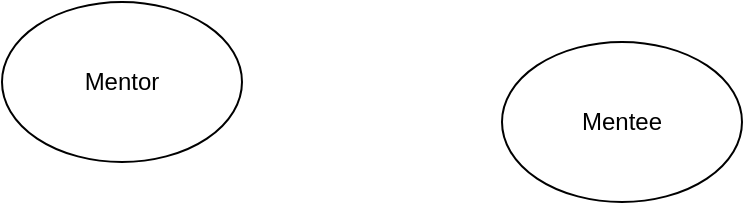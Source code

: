 <mxfile>
    <diagram id="X-WBJx_Xs6kYIEa8Dv_k" name="Domain Model">
        <mxGraphModel dx="891" dy="425" grid="1" gridSize="10" guides="1" tooltips="1" connect="1" arrows="1" fold="1" page="1" pageScale="1" pageWidth="850" pageHeight="1100" math="0" shadow="0">
            <root>
                <mxCell id="0"/>
                <mxCell id="1" parent="0"/>
                <mxCell id="DjLF8lStdRpm8chsS5JS-2" value="Mentor" style="ellipse;whiteSpace=wrap;html=1;" parent="1" vertex="1">
                    <mxGeometry x="40" y="180" width="120" height="80" as="geometry"/>
                </mxCell>
                <mxCell id="DjLF8lStdRpm8chsS5JS-3" value="Mentee" style="ellipse;whiteSpace=wrap;html=1;" parent="1" vertex="1">
                    <mxGeometry x="290" y="200" width="120" height="80" as="geometry"/>
                </mxCell>
            </root>
        </mxGraphModel>
    </diagram>
    <diagram id="p576Q6-eymrzqFJpBc2p" name="Solution Architecture">
        <mxGraphModel dx="1485" dy="708" grid="1" gridSize="10" guides="1" tooltips="1" connect="1" arrows="1" fold="1" page="1" pageScale="1" pageWidth="850" pageHeight="1100" math="0" shadow="0">
            <root>
                <mxCell id="CXf4QesW4-jmHsShdtY_-0"/>
                <mxCell id="CXf4QesW4-jmHsShdtY_-1" parent="CXf4QesW4-jmHsShdtY_-0"/>
                <mxCell id="HSHWNGzY3nnDajGOOZiB-0" value="" style="aspect=fixed;html=1;points=[];align=center;image;fontSize=12;image=img/lib/azure2/compute/Function_Apps.svg;" vertex="1" parent="CXf4QesW4-jmHsShdtY_-1">
                    <mxGeometry x="240" y="150" width="68" height="60" as="geometry"/>
                </mxCell>
            </root>
        </mxGraphModel>
    </diagram>
    <diagram id="ir8c-DlZ6llXdp240Ja5" name="Event Model">
        <mxGraphModel dx="1782" dy="850" grid="1" gridSize="10" guides="1" tooltips="1" connect="1" arrows="1" fold="1" page="1" pageScale="1" pageWidth="850" pageHeight="1100" math="0" shadow="0">
            <root>
                <mxCell id="B10wJtRPMMjHwSIE0qdp-0"/>
                <mxCell id="B10wJtRPMMjHwSIE0qdp-1" parent="B10wJtRPMMjHwSIE0qdp-0"/>
                <mxCell id="E0BSTJJ1UfeSkK3kD-z5-3" value="Mentor" style="shape=umlActor;verticalLabelPosition=bottom;verticalAlign=top;html=1;outlineConnect=0;" vertex="1" parent="B10wJtRPMMjHwSIE0qdp-1">
                    <mxGeometry x="70" y="20" width="30" height="60" as="geometry"/>
                </mxCell>
                <mxCell id="E0BSTJJ1UfeSkK3kD-z5-7" value="" style="edgeStyle=orthogonalEdgeStyle;rounded=0;orthogonalLoop=1;jettySize=auto;html=1;" edge="1" parent="B10wJtRPMMjHwSIE0qdp-1" source="E0BSTJJ1UfeSkK3kD-z5-4" target="E0BSTJJ1UfeSkK3kD-z5-6">
                    <mxGeometry relative="1" as="geometry"/>
                </mxCell>
                <mxCell id="E0BSTJJ1UfeSkK3kD-z5-4" value="CreateMentor" style="whiteSpace=wrap;html=1;verticalAlign=top;" vertex="1" parent="B10wJtRPMMjHwSIE0qdp-1">
                    <mxGeometry x="25" y="260" width="120" height="60" as="geometry"/>
                </mxCell>
                <mxCell id="E0BSTJJ1UfeSkK3kD-z5-9" value="" style="edgeStyle=orthogonalEdgeStyle;rounded=0;orthogonalLoop=1;jettySize=auto;html=1;entryX=0;entryY=0.5;entryDx=0;entryDy=0;" edge="1" parent="B10wJtRPMMjHwSIE0qdp-1" source="E0BSTJJ1UfeSkK3kD-z5-6" target="E0BSTJJ1UfeSkK3kD-z5-8">
                    <mxGeometry relative="1" as="geometry"/>
                </mxCell>
                <mxCell id="E0BSTJJ1UfeSkK3kD-z5-15" value="" style="edgeStyle=orthogonalEdgeStyle;rounded=0;orthogonalLoop=1;jettySize=auto;html=1;" edge="1" parent="B10wJtRPMMjHwSIE0qdp-1" source="E0BSTJJ1UfeSkK3kD-z5-6" target="E0BSTJJ1UfeSkK3kD-z5-14">
                    <mxGeometry relative="1" as="geometry"/>
                </mxCell>
                <mxCell id="E0BSTJJ1UfeSkK3kD-z5-6" value="MentorCreated" style="shape=document;whiteSpace=wrap;html=1;boundedLbl=1;verticalAlign=top;" vertex="1" parent="B10wJtRPMMjHwSIE0qdp-1">
                    <mxGeometry x="25" y="390" width="120" height="80" as="geometry"/>
                </mxCell>
                <mxCell id="E0BSTJJ1UfeSkK3kD-z5-11" value="" style="edgeStyle=orthogonalEdgeStyle;rounded=0;orthogonalLoop=1;jettySize=auto;html=1;" edge="1" parent="B10wJtRPMMjHwSIE0qdp-1" source="E0BSTJJ1UfeSkK3kD-z5-8" target="E0BSTJJ1UfeSkK3kD-z5-10">
                    <mxGeometry relative="1" as="geometry"/>
                </mxCell>
                <mxCell id="E0BSTJJ1UfeSkK3kD-z5-18" value="" style="edgeStyle=orthogonalEdgeStyle;rounded=0;orthogonalLoop=1;jettySize=auto;html=1;" edge="1" parent="B10wJtRPMMjHwSIE0qdp-1" source="E0BSTJJ1UfeSkK3kD-z5-8" target="E0BSTJJ1UfeSkK3kD-z5-17">
                    <mxGeometry relative="1" as="geometry"/>
                </mxCell>
                <mxCell id="E0BSTJJ1UfeSkK3kD-z5-8" value="AssignSkills" style="whiteSpace=wrap;html=1;verticalAlign=top;" vertex="1" parent="B10wJtRPMMjHwSIE0qdp-1">
                    <mxGeometry x="270" y="260" width="120" height="60" as="geometry"/>
                </mxCell>
                <mxCell id="E0BSTJJ1UfeSkK3kD-z5-10" value="SkillsAssigned" style="shape=document;whiteSpace=wrap;html=1;boundedLbl=1;verticalAlign=top;" vertex="1" parent="B10wJtRPMMjHwSIE0qdp-1">
                    <mxGeometry x="430" y="390" width="120" height="80" as="geometry"/>
                </mxCell>
                <mxCell id="E0BSTJJ1UfeSkK3kD-z5-14" value="Mentor" style="shape=cylinder;whiteSpace=wrap;html=1;boundedLbl=1;backgroundOutline=1;verticalAlign=top;" vertex="1" parent="B10wJtRPMMjHwSIE0qdp-1">
                    <mxGeometry x="55" y="550" width="60" height="80" as="geometry"/>
                </mxCell>
                <mxCell id="E0BSTJJ1UfeSkK3kD-z5-17" value="MentorSkill" style="shape=cylinder;whiteSpace=wrap;html=1;boundedLbl=1;backgroundOutline=1;verticalAlign=top;" vertex="1" parent="B10wJtRPMMjHwSIE0qdp-1">
                    <mxGeometry x="300" y="550" width="60" height="80" as="geometry"/>
                </mxCell>
                <mxCell id="E0BSTJJ1UfeSkK3kD-z5-23" style="edgeStyle=orthogonalEdgeStyle;rounded=0;orthogonalLoop=1;jettySize=auto;html=1;entryX=0.5;entryY=0;entryDx=0;entryDy=0;" edge="1" parent="B10wJtRPMMjHwSIE0qdp-1" source="E0BSTJJ1UfeSkK3kD-z5-22" target="E0BSTJJ1UfeSkK3kD-z5-4">
                    <mxGeometry relative="1" as="geometry"/>
                </mxCell>
                <mxCell id="E0BSTJJ1UfeSkK3kD-z5-22" value="Mentor Registration UI" style="rounded=1;whiteSpace=wrap;html=1;" vertex="1" parent="B10wJtRPMMjHwSIE0qdp-1">
                    <mxGeometry x="25" y="120" width="120" height="60" as="geometry"/>
                </mxCell>
            </root>
        </mxGraphModel>
    </diagram>
</mxfile>